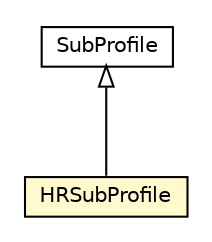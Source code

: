 #!/usr/local/bin/dot
#
# Class diagram 
# Generated by UMLGraph version R5_6-24-gf6e263 (http://www.umlgraph.org/)
#

digraph G {
	edge [fontname="Helvetica",fontsize=10,labelfontname="Helvetica",labelfontsize=10];
	node [fontname="Helvetica",fontsize=10,shape=plaintext];
	nodesep=0.25;
	ranksep=0.5;
	// org.universAAL.ontology.profile.SubProfile
	c4338869 [label=<<table title="org.universAAL.ontology.profile.SubProfile" border="0" cellborder="1" cellspacing="0" cellpadding="2" port="p" href="./SubProfile.html">
		<tr><td><table border="0" cellspacing="0" cellpadding="1">
<tr><td align="center" balign="center"> SubProfile </td></tr>
		</table></td></tr>
		</table>>, URL="./SubProfile.html", fontname="Helvetica", fontcolor="black", fontsize=10.0];
	// org.universAAL.ontology.profile.HRSubProfile
	c4338887 [label=<<table title="org.universAAL.ontology.profile.HRSubProfile" border="0" cellborder="1" cellspacing="0" cellpadding="2" port="p" bgcolor="lemonChiffon" href="./HRSubProfile.html">
		<tr><td><table border="0" cellspacing="0" cellpadding="1">
<tr><td align="center" balign="center"> HRSubProfile </td></tr>
		</table></td></tr>
		</table>>, URL="./HRSubProfile.html", fontname="Helvetica", fontcolor="black", fontsize=10.0];
	//org.universAAL.ontology.profile.HRSubProfile extends org.universAAL.ontology.profile.SubProfile
	c4338869:p -> c4338887:p [dir=back,arrowtail=empty];
}

